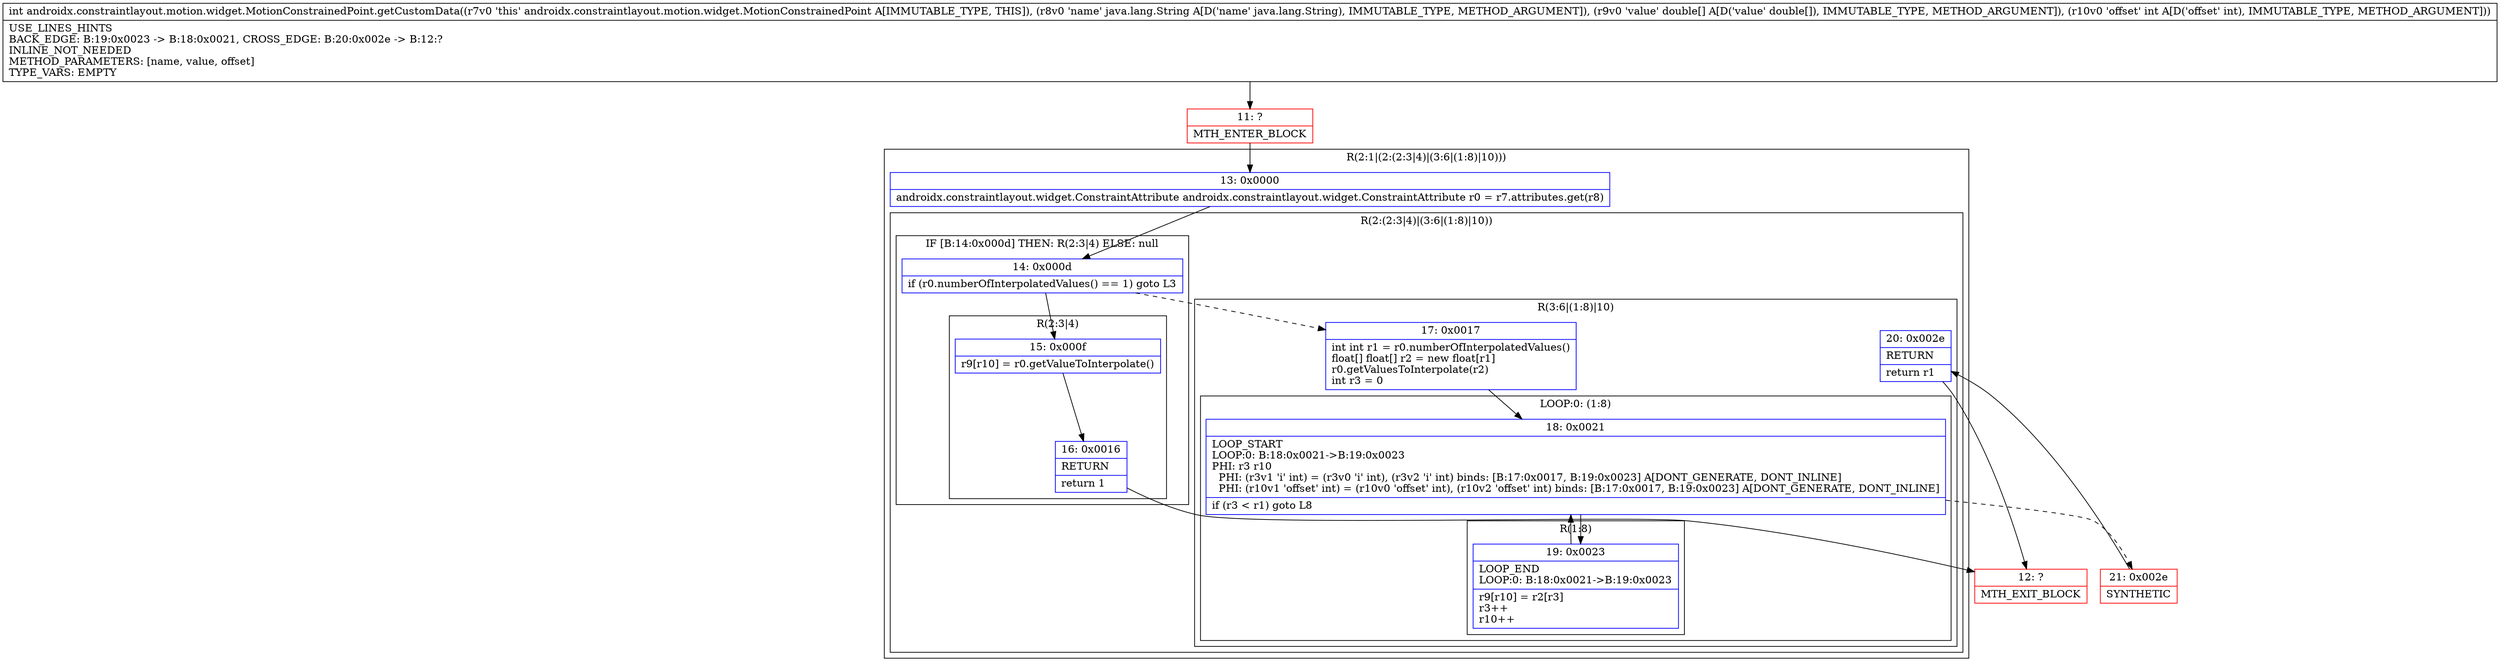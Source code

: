 digraph "CFG forandroidx.constraintlayout.motion.widget.MotionConstrainedPoint.getCustomData(Ljava\/lang\/String;[DI)I" {
subgraph cluster_Region_168889823 {
label = "R(2:1|(2:(2:3|4)|(3:6|(1:8)|10)))";
node [shape=record,color=blue];
Node_13 [shape=record,label="{13\:\ 0x0000|androidx.constraintlayout.widget.ConstraintAttribute androidx.constraintlayout.widget.ConstraintAttribute r0 = r7.attributes.get(r8)\l}"];
subgraph cluster_Region_1709252864 {
label = "R(2:(2:3|4)|(3:6|(1:8)|10))";
node [shape=record,color=blue];
subgraph cluster_IfRegion_568766241 {
label = "IF [B:14:0x000d] THEN: R(2:3|4) ELSE: null";
node [shape=record,color=blue];
Node_14 [shape=record,label="{14\:\ 0x000d|if (r0.numberOfInterpolatedValues() == 1) goto L3\l}"];
subgraph cluster_Region_1716100155 {
label = "R(2:3|4)";
node [shape=record,color=blue];
Node_15 [shape=record,label="{15\:\ 0x000f|r9[r10] = r0.getValueToInterpolate()\l}"];
Node_16 [shape=record,label="{16\:\ 0x0016|RETURN\l|return 1\l}"];
}
}
subgraph cluster_Region_1536460045 {
label = "R(3:6|(1:8)|10)";
node [shape=record,color=blue];
Node_17 [shape=record,label="{17\:\ 0x0017|int int r1 = r0.numberOfInterpolatedValues()\lfloat[] float[] r2 = new float[r1]\lr0.getValuesToInterpolate(r2)\lint r3 = 0\l}"];
subgraph cluster_LoopRegion_1508443221 {
label = "LOOP:0: (1:8)";
node [shape=record,color=blue];
Node_18 [shape=record,label="{18\:\ 0x0021|LOOP_START\lLOOP:0: B:18:0x0021\-\>B:19:0x0023\lPHI: r3 r10 \l  PHI: (r3v1 'i' int) = (r3v0 'i' int), (r3v2 'i' int) binds: [B:17:0x0017, B:19:0x0023] A[DONT_GENERATE, DONT_INLINE]\l  PHI: (r10v1 'offset' int) = (r10v0 'offset' int), (r10v2 'offset' int) binds: [B:17:0x0017, B:19:0x0023] A[DONT_GENERATE, DONT_INLINE]\l|if (r3 \< r1) goto L8\l}"];
subgraph cluster_Region_1306671086 {
label = "R(1:8)";
node [shape=record,color=blue];
Node_19 [shape=record,label="{19\:\ 0x0023|LOOP_END\lLOOP:0: B:18:0x0021\-\>B:19:0x0023\l|r9[r10] = r2[r3]\lr3++\lr10++\l}"];
}
}
Node_20 [shape=record,label="{20\:\ 0x002e|RETURN\l|return r1\l}"];
}
}
}
Node_11 [shape=record,color=red,label="{11\:\ ?|MTH_ENTER_BLOCK\l}"];
Node_12 [shape=record,color=red,label="{12\:\ ?|MTH_EXIT_BLOCK\l}"];
Node_21 [shape=record,color=red,label="{21\:\ 0x002e|SYNTHETIC\l}"];
MethodNode[shape=record,label="{int androidx.constraintlayout.motion.widget.MotionConstrainedPoint.getCustomData((r7v0 'this' androidx.constraintlayout.motion.widget.MotionConstrainedPoint A[IMMUTABLE_TYPE, THIS]), (r8v0 'name' java.lang.String A[D('name' java.lang.String), IMMUTABLE_TYPE, METHOD_ARGUMENT]), (r9v0 'value' double[] A[D('value' double[]), IMMUTABLE_TYPE, METHOD_ARGUMENT]), (r10v0 'offset' int A[D('offset' int), IMMUTABLE_TYPE, METHOD_ARGUMENT]))  | USE_LINES_HINTS\lBACK_EDGE: B:19:0x0023 \-\> B:18:0x0021, CROSS_EDGE: B:20:0x002e \-\> B:12:?\lINLINE_NOT_NEEDED\lMETHOD_PARAMETERS: [name, value, offset]\lTYPE_VARS: EMPTY\l}"];
MethodNode -> Node_11;Node_13 -> Node_14;
Node_14 -> Node_15;
Node_14 -> Node_17[style=dashed];
Node_15 -> Node_16;
Node_16 -> Node_12;
Node_17 -> Node_18;
Node_18 -> Node_19;
Node_18 -> Node_21[style=dashed];
Node_19 -> Node_18;
Node_20 -> Node_12;
Node_11 -> Node_13;
Node_21 -> Node_20;
}

